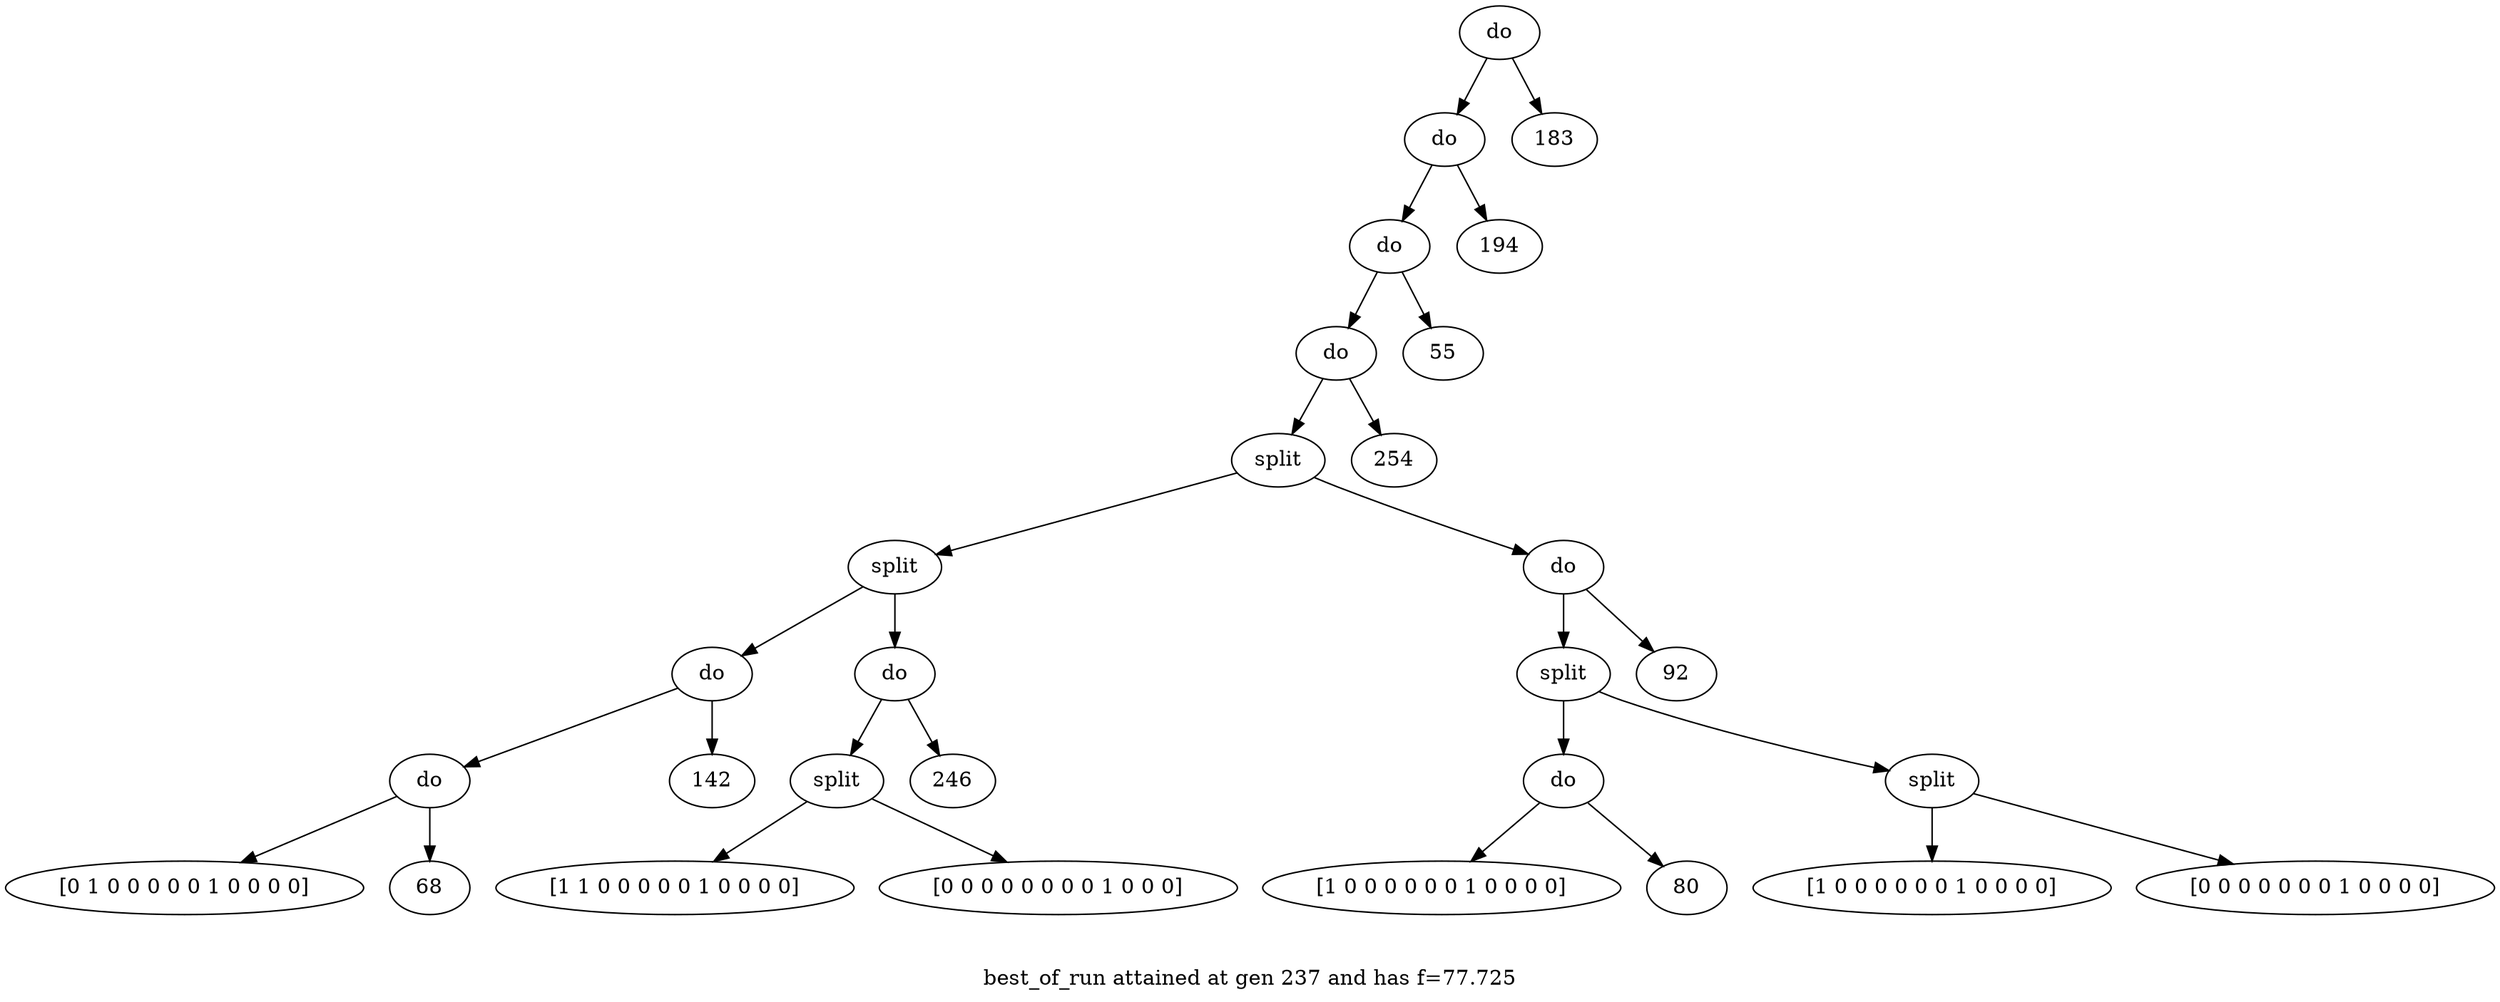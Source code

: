 digraph {
	graph [label="

best_of_run attained at gen 237 and has f=77.725"]
	0 [label=do]
	0 -> 1
	1 [label=do]
	1 -> 2
	2 [label=do]
	2 -> 3
	3 [label=do]
	3 -> 4
	4 [label=split]
	4 -> 5
	5 [label=split]
	5 -> 6
	6 [label=do]
	6 -> 7
	7 [label=do]
	7 -> 8
	8 [label="[0 1 0 0 0 0 0 1 0 0 0 0]"]
	7 -> 9
	9 [label=68]
	6 -> 10
	10 [label=142]
	5 -> 11
	11 [label=do]
	11 -> 12
	12 [label=split]
	12 -> 13
	13 [label="[1 1 0 0 0 0 0 1 0 0 0 0]"]
	12 -> 14
	14 [label="[0 0 0 0 0 0 0 0 1 0 0 0]"]
	11 -> 15
	15 [label=246]
	4 -> 16
	16 [label=do]
	16 -> 17
	17 [label=split]
	17 -> 18
	18 [label=do]
	18 -> 19
	19 [label="[1 0 0 0 0 0 0 1 0 0 0 0]"]
	18 -> 20
	20 [label=80]
	17 -> 21
	21 [label=split]
	21 -> 22
	22 [label="[1 0 0 0 0 0 0 1 0 0 0 0]"]
	21 -> 23
	23 [label="[0 0 0 0 0 0 0 1 0 0 0 0]"]
	16 -> 24
	24 [label=92]
	3 -> 25
	25 [label=254]
	2 -> 26
	26 [label=55]
	1 -> 27
	27 [label=194]
	0 -> 28
	28 [label=183]
}
